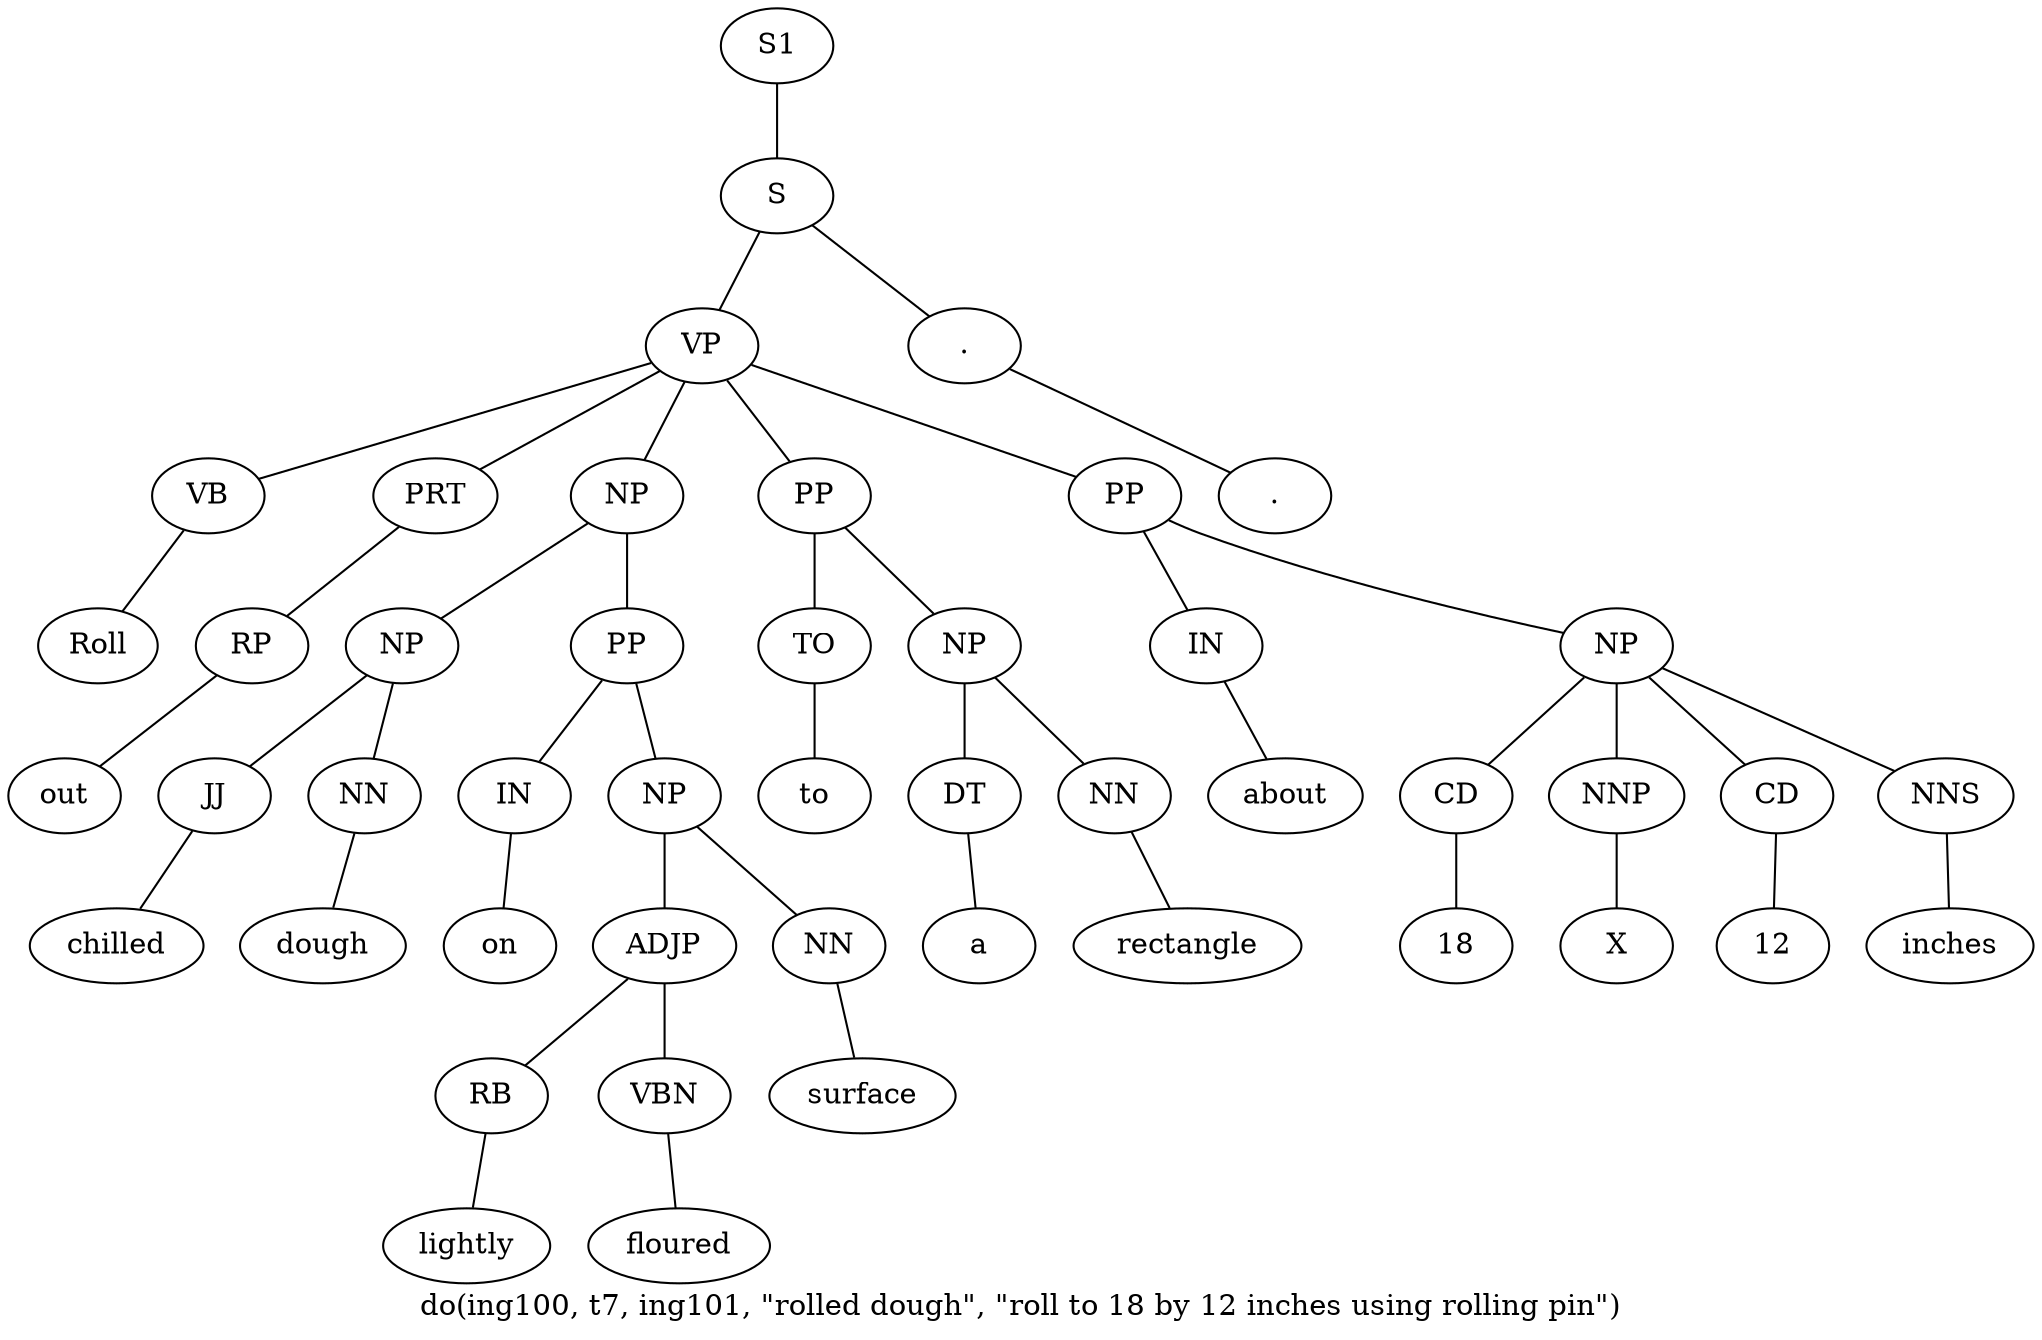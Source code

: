 graph SyntaxGraph {
	label = "do(ing100, t7, ing101, \"rolled dough\", \"roll to 18 by 12 inches using rolling pin\")";
	Node0 [label="S1"];
	Node1 [label="S"];
	Node2 [label="VP"];
	Node3 [label="VB"];
	Node4 [label="Roll"];
	Node5 [label="PRT"];
	Node6 [label="RP"];
	Node7 [label="out"];
	Node8 [label="NP"];
	Node9 [label="NP"];
	Node10 [label="JJ"];
	Node11 [label="chilled"];
	Node12 [label="NN"];
	Node13 [label="dough"];
	Node14 [label="PP"];
	Node15 [label="IN"];
	Node16 [label="on"];
	Node17 [label="NP"];
	Node18 [label="ADJP"];
	Node19 [label="RB"];
	Node20 [label="lightly"];
	Node21 [label="VBN"];
	Node22 [label="floured"];
	Node23 [label="NN"];
	Node24 [label="surface"];
	Node25 [label="PP"];
	Node26 [label="TO"];
	Node27 [label="to"];
	Node28 [label="NP"];
	Node29 [label="DT"];
	Node30 [label="a"];
	Node31 [label="NN"];
	Node32 [label="rectangle"];
	Node33 [label="PP"];
	Node34 [label="IN"];
	Node35 [label="about"];
	Node36 [label="NP"];
	Node37 [label="CD"];
	Node38 [label="18"];
	Node39 [label="NNP"];
	Node40 [label="X"];
	Node41 [label="CD"];
	Node42 [label="12"];
	Node43 [label="NNS"];
	Node44 [label="inches"];
	Node45 [label="."];
	Node46 [label="."];

	Node0 -- Node1;
	Node1 -- Node2;
	Node1 -- Node45;
	Node2 -- Node3;
	Node2 -- Node5;
	Node2 -- Node8;
	Node2 -- Node25;
	Node2 -- Node33;
	Node3 -- Node4;
	Node5 -- Node6;
	Node6 -- Node7;
	Node8 -- Node9;
	Node8 -- Node14;
	Node9 -- Node10;
	Node9 -- Node12;
	Node10 -- Node11;
	Node12 -- Node13;
	Node14 -- Node15;
	Node14 -- Node17;
	Node15 -- Node16;
	Node17 -- Node18;
	Node17 -- Node23;
	Node18 -- Node19;
	Node18 -- Node21;
	Node19 -- Node20;
	Node21 -- Node22;
	Node23 -- Node24;
	Node25 -- Node26;
	Node25 -- Node28;
	Node26 -- Node27;
	Node28 -- Node29;
	Node28 -- Node31;
	Node29 -- Node30;
	Node31 -- Node32;
	Node33 -- Node34;
	Node33 -- Node36;
	Node34 -- Node35;
	Node36 -- Node37;
	Node36 -- Node39;
	Node36 -- Node41;
	Node36 -- Node43;
	Node37 -- Node38;
	Node39 -- Node40;
	Node41 -- Node42;
	Node43 -- Node44;
	Node45 -- Node46;
}